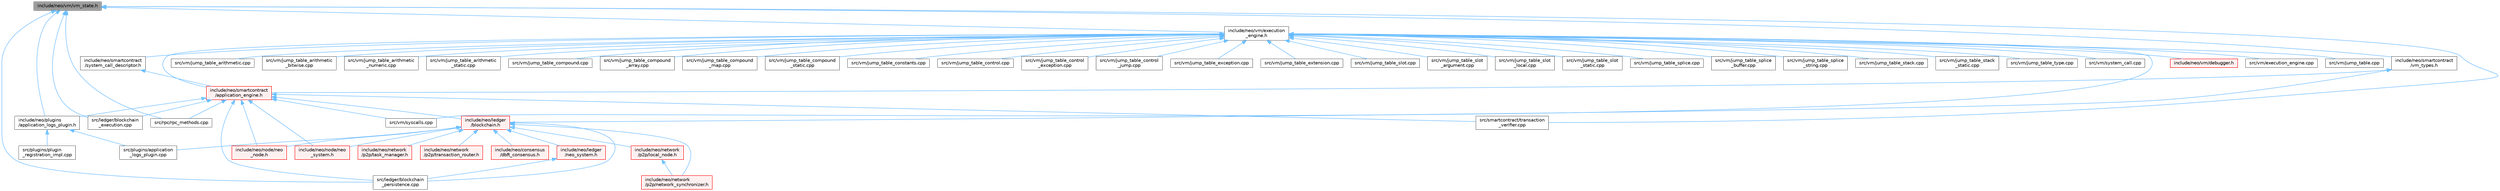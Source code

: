 digraph "include/neo/vm/vm_state.h"
{
 // LATEX_PDF_SIZE
  bgcolor="transparent";
  edge [fontname=Helvetica,fontsize=10,labelfontname=Helvetica,labelfontsize=10];
  node [fontname=Helvetica,fontsize=10,shape=box,height=0.2,width=0.4];
  Node1 [id="Node000001",label="include/neo/vm/vm_state.h",height=0.2,width=0.4,color="gray40", fillcolor="grey60", style="filled", fontcolor="black",tooltip=" "];
  Node1 -> Node2 [id="edge65_Node000001_Node000002",dir="back",color="steelblue1",style="solid",tooltip=" "];
  Node2 [id="Node000002",label="include/neo/plugins\l/application_logs_plugin.h",height=0.2,width=0.4,color="grey40", fillcolor="white", style="filled",URL="$application__logs__plugin_8h.html",tooltip=" "];
  Node2 -> Node3 [id="edge66_Node000002_Node000003",dir="back",color="steelblue1",style="solid",tooltip=" "];
  Node3 [id="Node000003",label="src/plugins/application\l_logs_plugin.cpp",height=0.2,width=0.4,color="grey40", fillcolor="white", style="filled",URL="$application__logs__plugin_8cpp.html",tooltip=" "];
  Node2 -> Node4 [id="edge67_Node000002_Node000004",dir="back",color="steelblue1",style="solid",tooltip=" "];
  Node4 [id="Node000004",label="src/plugins/plugin\l_registration_impl.cpp",height=0.2,width=0.4,color="grey40", fillcolor="white", style="filled",URL="$plugin__registration__impl_8cpp.html",tooltip=" "];
  Node1 -> Node5 [id="edge68_Node000001_Node000005",dir="back",color="steelblue1",style="solid",tooltip=" "];
  Node5 [id="Node000005",label="include/neo/smartcontract\l/vm_types.h",height=0.2,width=0.4,color="grey40", fillcolor="white", style="filled",URL="$vm__types_8h.html",tooltip=" "];
  Node5 -> Node6 [id="edge69_Node000005_Node000006",dir="back",color="steelblue1",style="solid",tooltip=" "];
  Node6 [id="Node000006",label="include/neo/ledger\l/blockchain.h",height=0.2,width=0.4,color="red", fillcolor="#FFF0F0", style="filled",URL="$blockchain_8h.html",tooltip=" "];
  Node6 -> Node7 [id="edge70_Node000006_Node000007",dir="back",color="steelblue1",style="solid",tooltip=" "];
  Node7 [id="Node000007",label="include/neo/consensus\l/dbft_consensus.h",height=0.2,width=0.4,color="red", fillcolor="#FFF0F0", style="filled",URL="$dbft__consensus_8h.html",tooltip=" "];
  Node6 -> Node9 [id="edge71_Node000006_Node000009",dir="back",color="steelblue1",style="solid",tooltip=" "];
  Node9 [id="Node000009",label="include/neo/ledger\l/neo_system.h",height=0.2,width=0.4,color="red", fillcolor="#FFF0F0", style="filled",URL="$ledger_2neo__system_8h.html",tooltip=" "];
  Node9 -> Node25 [id="edge72_Node000009_Node000025",dir="back",color="steelblue1",style="solid",tooltip=" "];
  Node25 [id="Node000025",label="src/ledger/blockchain\l_persistence.cpp",height=0.2,width=0.4,color="grey40", fillcolor="white", style="filled",URL="$blockchain__persistence_8cpp.html",tooltip=" "];
  Node6 -> Node28 [id="edge73_Node000006_Node000028",dir="back",color="steelblue1",style="solid",tooltip=" "];
  Node28 [id="Node000028",label="include/neo/network\l/p2p/local_node.h",height=0.2,width=0.4,color="red", fillcolor="#FFF0F0", style="filled",URL="$local__node_8h.html",tooltip=" "];
  Node28 -> Node30 [id="edge74_Node000028_Node000030",dir="back",color="steelblue1",style="solid",tooltip=" "];
  Node30 [id="Node000030",label="include/neo/network\l/p2p/network_synchronizer.h",height=0.2,width=0.4,color="red", fillcolor="#FFF0F0", style="filled",URL="$network__synchronizer_8h.html",tooltip=" "];
  Node6 -> Node30 [id="edge75_Node000006_Node000030",dir="back",color="steelblue1",style="solid",tooltip=" "];
  Node6 -> Node84 [id="edge76_Node000006_Node000084",dir="back",color="steelblue1",style="solid",tooltip=" "];
  Node84 [id="Node000084",label="include/neo/network\l/p2p/task_manager.h",height=0.2,width=0.4,color="red", fillcolor="#FFF0F0", style="filled",URL="$task__manager_8h.html",tooltip=" "];
  Node6 -> Node86 [id="edge77_Node000006_Node000086",dir="back",color="steelblue1",style="solid",tooltip=" "];
  Node86 [id="Node000086",label="include/neo/network\l/p2p/transaction_router.h",height=0.2,width=0.4,color="red", fillcolor="#FFF0F0", style="filled",URL="$transaction__router_8h.html",tooltip=" "];
  Node6 -> Node12 [id="edge78_Node000006_Node000012",dir="back",color="steelblue1",style="solid",tooltip=" "];
  Node12 [id="Node000012",label="include/neo/node/neo\l_node.h",height=0.2,width=0.4,color="red", fillcolor="#FFF0F0", style="filled",URL="$neo__node_8h.html",tooltip=" "];
  Node6 -> Node88 [id="edge79_Node000006_Node000088",dir="back",color="steelblue1",style="solid",tooltip=" "];
  Node88 [id="Node000088",label="include/neo/node/neo\l_system.h",height=0.2,width=0.4,color="red", fillcolor="#FFF0F0", style="filled",URL="$node_2neo__system_8h.html",tooltip=" "];
  Node6 -> Node25 [id="edge80_Node000006_Node000025",dir="back",color="steelblue1",style="solid",tooltip=" "];
  Node6 -> Node3 [id="edge81_Node000006_Node000003",dir="back",color="steelblue1",style="solid",tooltip=" "];
  Node5 -> Node101 [id="edge82_Node000005_Node000101",dir="back",color="steelblue1",style="solid",tooltip=" "];
  Node101 [id="Node000101",label="include/neo/smartcontract\l/application_engine.h",height=0.2,width=0.4,color="red", fillcolor="#FFF0F0", style="filled",URL="$application__engine_8h.html",tooltip=" "];
  Node101 -> Node6 [id="edge83_Node000101_Node000006",dir="back",color="steelblue1",style="solid",tooltip=" "];
  Node101 -> Node12 [id="edge84_Node000101_Node000012",dir="back",color="steelblue1",style="solid",tooltip=" "];
  Node101 -> Node88 [id="edge85_Node000101_Node000088",dir="back",color="steelblue1",style="solid",tooltip=" "];
  Node101 -> Node2 [id="edge86_Node000101_Node000002",dir="back",color="steelblue1",style="solid",tooltip=" "];
  Node101 -> Node114 [id="edge87_Node000101_Node000114",dir="back",color="steelblue1",style="solid",tooltip=" "];
  Node114 [id="Node000114",label="src/ledger/blockchain\l_execution.cpp",height=0.2,width=0.4,color="grey40", fillcolor="white", style="filled",URL="$blockchain__execution_8cpp.html",tooltip=" "];
  Node101 -> Node25 [id="edge88_Node000101_Node000025",dir="back",color="steelblue1",style="solid",tooltip=" "];
  Node101 -> Node90 [id="edge89_Node000101_Node000090",dir="back",color="steelblue1",style="solid",tooltip=" "];
  Node90 [id="Node000090",label="src/rpc/rpc_methods.cpp",height=0.2,width=0.4,color="grey40", fillcolor="white", style="filled",URL="$rpc__methods_8cpp.html",tooltip=" "];
  Node101 -> Node113 [id="edge90_Node000101_Node000113",dir="back",color="steelblue1",style="solid",tooltip=" "];
  Node113 [id="Node000113",label="src/smartcontract/transaction\l_verifier.cpp",height=0.2,width=0.4,color="grey40", fillcolor="white", style="filled",URL="$transaction__verifier_8cpp.html",tooltip=" "];
  Node101 -> Node145 [id="edge91_Node000101_Node000145",dir="back",color="steelblue1",style="solid",tooltip=" "];
  Node145 [id="Node000145",label="src/vm/syscalls.cpp",height=0.2,width=0.4,color="grey40", fillcolor="white", style="filled",URL="$syscalls_8cpp.html",tooltip=" "];
  Node1 -> Node146 [id="edge92_Node000001_Node000146",dir="back",color="steelblue1",style="solid",tooltip=" "];
  Node146 [id="Node000146",label="include/neo/vm/execution\l_engine.h",height=0.2,width=0.4,color="grey40", fillcolor="white", style="filled",URL="$execution__engine_8h.html",tooltip=" "];
  Node146 -> Node101 [id="edge93_Node000146_Node000101",dir="back",color="steelblue1",style="solid",tooltip=" "];
  Node146 -> Node147 [id="edge94_Node000146_Node000147",dir="back",color="steelblue1",style="solid",tooltip=" "];
  Node147 [id="Node000147",label="include/neo/smartcontract\l/system_call_descriptor.h",height=0.2,width=0.4,color="grey40", fillcolor="white", style="filled",URL="$system__call__descriptor_8h.html",tooltip=" "];
  Node147 -> Node101 [id="edge95_Node000147_Node000101",dir="back",color="steelblue1",style="solid",tooltip=" "];
  Node146 -> Node148 [id="edge96_Node000146_Node000148",dir="back",color="steelblue1",style="solid",tooltip=" "];
  Node148 [id="Node000148",label="include/neo/vm/debugger.h",height=0.2,width=0.4,color="red", fillcolor="#FFF0F0", style="filled",URL="$debugger_8h.html",tooltip=" "];
  Node146 -> Node150 [id="edge97_Node000146_Node000150",dir="back",color="steelblue1",style="solid",tooltip=" "];
  Node150 [id="Node000150",label="src/vm/execution_engine.cpp",height=0.2,width=0.4,color="grey40", fillcolor="white", style="filled",URL="$execution__engine_8cpp.html",tooltip=" "];
  Node146 -> Node151 [id="edge98_Node000146_Node000151",dir="back",color="steelblue1",style="solid",tooltip=" "];
  Node151 [id="Node000151",label="src/vm/jump_table.cpp",height=0.2,width=0.4,color="grey40", fillcolor="white", style="filled",URL="$jump__table_8cpp.html",tooltip=" "];
  Node146 -> Node152 [id="edge99_Node000146_Node000152",dir="back",color="steelblue1",style="solid",tooltip=" "];
  Node152 [id="Node000152",label="src/vm/jump_table_arithmetic.cpp",height=0.2,width=0.4,color="grey40", fillcolor="white", style="filled",URL="$jump__table__arithmetic_8cpp.html",tooltip=" "];
  Node146 -> Node153 [id="edge100_Node000146_Node000153",dir="back",color="steelblue1",style="solid",tooltip=" "];
  Node153 [id="Node000153",label="src/vm/jump_table_arithmetic\l_bitwise.cpp",height=0.2,width=0.4,color="grey40", fillcolor="white", style="filled",URL="$jump__table__arithmetic__bitwise_8cpp.html",tooltip=" "];
  Node146 -> Node154 [id="edge101_Node000146_Node000154",dir="back",color="steelblue1",style="solid",tooltip=" "];
  Node154 [id="Node000154",label="src/vm/jump_table_arithmetic\l_numeric.cpp",height=0.2,width=0.4,color="grey40", fillcolor="white", style="filled",URL="$jump__table__arithmetic__numeric_8cpp.html",tooltip=" "];
  Node146 -> Node155 [id="edge102_Node000146_Node000155",dir="back",color="steelblue1",style="solid",tooltip=" "];
  Node155 [id="Node000155",label="src/vm/jump_table_arithmetic\l_static.cpp",height=0.2,width=0.4,color="grey40", fillcolor="white", style="filled",URL="$jump__table__arithmetic__static_8cpp.html",tooltip=" "];
  Node146 -> Node156 [id="edge103_Node000146_Node000156",dir="back",color="steelblue1",style="solid",tooltip=" "];
  Node156 [id="Node000156",label="src/vm/jump_table_compound.cpp",height=0.2,width=0.4,color="grey40", fillcolor="white", style="filled",URL="$jump__table__compound_8cpp.html",tooltip=" "];
  Node146 -> Node157 [id="edge104_Node000146_Node000157",dir="back",color="steelblue1",style="solid",tooltip=" "];
  Node157 [id="Node000157",label="src/vm/jump_table_compound\l_array.cpp",height=0.2,width=0.4,color="grey40", fillcolor="white", style="filled",URL="$jump__table__compound__array_8cpp.html",tooltip=" "];
  Node146 -> Node158 [id="edge105_Node000146_Node000158",dir="back",color="steelblue1",style="solid",tooltip=" "];
  Node158 [id="Node000158",label="src/vm/jump_table_compound\l_map.cpp",height=0.2,width=0.4,color="grey40", fillcolor="white", style="filled",URL="$jump__table__compound__map_8cpp.html",tooltip=" "];
  Node146 -> Node159 [id="edge106_Node000146_Node000159",dir="back",color="steelblue1",style="solid",tooltip=" "];
  Node159 [id="Node000159",label="src/vm/jump_table_compound\l_static.cpp",height=0.2,width=0.4,color="grey40", fillcolor="white", style="filled",URL="$jump__table__compound__static_8cpp.html",tooltip=" "];
  Node146 -> Node160 [id="edge107_Node000146_Node000160",dir="back",color="steelblue1",style="solid",tooltip=" "];
  Node160 [id="Node000160",label="src/vm/jump_table_constants.cpp",height=0.2,width=0.4,color="grey40", fillcolor="white", style="filled",URL="$jump__table__constants_8cpp.html",tooltip=" "];
  Node146 -> Node161 [id="edge108_Node000146_Node000161",dir="back",color="steelblue1",style="solid",tooltip=" "];
  Node161 [id="Node000161",label="src/vm/jump_table_control.cpp",height=0.2,width=0.4,color="grey40", fillcolor="white", style="filled",URL="$jump__table__control_8cpp.html",tooltip=" "];
  Node146 -> Node162 [id="edge109_Node000146_Node000162",dir="back",color="steelblue1",style="solid",tooltip=" "];
  Node162 [id="Node000162",label="src/vm/jump_table_control\l_exception.cpp",height=0.2,width=0.4,color="grey40", fillcolor="white", style="filled",URL="$jump__table__control__exception_8cpp.html",tooltip=" "];
  Node146 -> Node163 [id="edge110_Node000146_Node000163",dir="back",color="steelblue1",style="solid",tooltip=" "];
  Node163 [id="Node000163",label="src/vm/jump_table_control\l_jump.cpp",height=0.2,width=0.4,color="grey40", fillcolor="white", style="filled",URL="$jump__table__control__jump_8cpp.html",tooltip=" "];
  Node146 -> Node164 [id="edge111_Node000146_Node000164",dir="back",color="steelblue1",style="solid",tooltip=" "];
  Node164 [id="Node000164",label="src/vm/jump_table_exception.cpp",height=0.2,width=0.4,color="grey40", fillcolor="white", style="filled",URL="$jump__table__exception_8cpp.html",tooltip=" "];
  Node146 -> Node165 [id="edge112_Node000146_Node000165",dir="back",color="steelblue1",style="solid",tooltip=" "];
  Node165 [id="Node000165",label="src/vm/jump_table_extension.cpp",height=0.2,width=0.4,color="grey40", fillcolor="white", style="filled",URL="$jump__table__extension_8cpp.html",tooltip=" "];
  Node146 -> Node166 [id="edge113_Node000146_Node000166",dir="back",color="steelblue1",style="solid",tooltip=" "];
  Node166 [id="Node000166",label="src/vm/jump_table_slot.cpp",height=0.2,width=0.4,color="grey40", fillcolor="white", style="filled",URL="$jump__table__slot_8cpp.html",tooltip=" "];
  Node146 -> Node167 [id="edge114_Node000146_Node000167",dir="back",color="steelblue1",style="solid",tooltip=" "];
  Node167 [id="Node000167",label="src/vm/jump_table_slot\l_argument.cpp",height=0.2,width=0.4,color="grey40", fillcolor="white", style="filled",URL="$jump__table__slot__argument_8cpp.html",tooltip=" "];
  Node146 -> Node168 [id="edge115_Node000146_Node000168",dir="back",color="steelblue1",style="solid",tooltip=" "];
  Node168 [id="Node000168",label="src/vm/jump_table_slot\l_local.cpp",height=0.2,width=0.4,color="grey40", fillcolor="white", style="filled",URL="$jump__table__slot__local_8cpp.html",tooltip=" "];
  Node146 -> Node169 [id="edge116_Node000146_Node000169",dir="back",color="steelblue1",style="solid",tooltip=" "];
  Node169 [id="Node000169",label="src/vm/jump_table_slot\l_static.cpp",height=0.2,width=0.4,color="grey40", fillcolor="white", style="filled",URL="$jump__table__slot__static_8cpp.html",tooltip=" "];
  Node146 -> Node170 [id="edge117_Node000146_Node000170",dir="back",color="steelblue1",style="solid",tooltip=" "];
  Node170 [id="Node000170",label="src/vm/jump_table_splice.cpp",height=0.2,width=0.4,color="grey40", fillcolor="white", style="filled",URL="$jump__table__splice_8cpp.html",tooltip=" "];
  Node146 -> Node171 [id="edge118_Node000146_Node000171",dir="back",color="steelblue1",style="solid",tooltip=" "];
  Node171 [id="Node000171",label="src/vm/jump_table_splice\l_buffer.cpp",height=0.2,width=0.4,color="grey40", fillcolor="white", style="filled",URL="$jump__table__splice__buffer_8cpp.html",tooltip=" "];
  Node146 -> Node172 [id="edge119_Node000146_Node000172",dir="back",color="steelblue1",style="solid",tooltip=" "];
  Node172 [id="Node000172",label="src/vm/jump_table_splice\l_string.cpp",height=0.2,width=0.4,color="grey40", fillcolor="white", style="filled",URL="$jump__table__splice__string_8cpp.html",tooltip=" "];
  Node146 -> Node173 [id="edge120_Node000146_Node000173",dir="back",color="steelblue1",style="solid",tooltip=" "];
  Node173 [id="Node000173",label="src/vm/jump_table_stack.cpp",height=0.2,width=0.4,color="grey40", fillcolor="white", style="filled",URL="$jump__table__stack_8cpp.html",tooltip=" "];
  Node146 -> Node174 [id="edge121_Node000146_Node000174",dir="back",color="steelblue1",style="solid",tooltip=" "];
  Node174 [id="Node000174",label="src/vm/jump_table_stack\l_static.cpp",height=0.2,width=0.4,color="grey40", fillcolor="white", style="filled",URL="$jump__table__stack__static_8cpp.html",tooltip=" "];
  Node146 -> Node175 [id="edge122_Node000146_Node000175",dir="back",color="steelblue1",style="solid",tooltip=" "];
  Node175 [id="Node000175",label="src/vm/jump_table_type.cpp",height=0.2,width=0.4,color="grey40", fillcolor="white", style="filled",URL="$jump__table__type_8cpp.html",tooltip=" "];
  Node146 -> Node145 [id="edge123_Node000146_Node000145",dir="back",color="steelblue1",style="solid",tooltip=" "];
  Node146 -> Node176 [id="edge124_Node000146_Node000176",dir="back",color="steelblue1",style="solid",tooltip=" "];
  Node176 [id="Node000176",label="src/vm/system_call.cpp",height=0.2,width=0.4,color="grey40", fillcolor="white", style="filled",URL="$system__call_8cpp.html",tooltip=" "];
  Node1 -> Node114 [id="edge125_Node000001_Node000114",dir="back",color="steelblue1",style="solid",tooltip=" "];
  Node1 -> Node25 [id="edge126_Node000001_Node000025",dir="back",color="steelblue1",style="solid",tooltip=" "];
  Node1 -> Node90 [id="edge127_Node000001_Node000090",dir="back",color="steelblue1",style="solid",tooltip=" "];
  Node1 -> Node113 [id="edge128_Node000001_Node000113",dir="back",color="steelblue1",style="solid",tooltip=" "];
}
